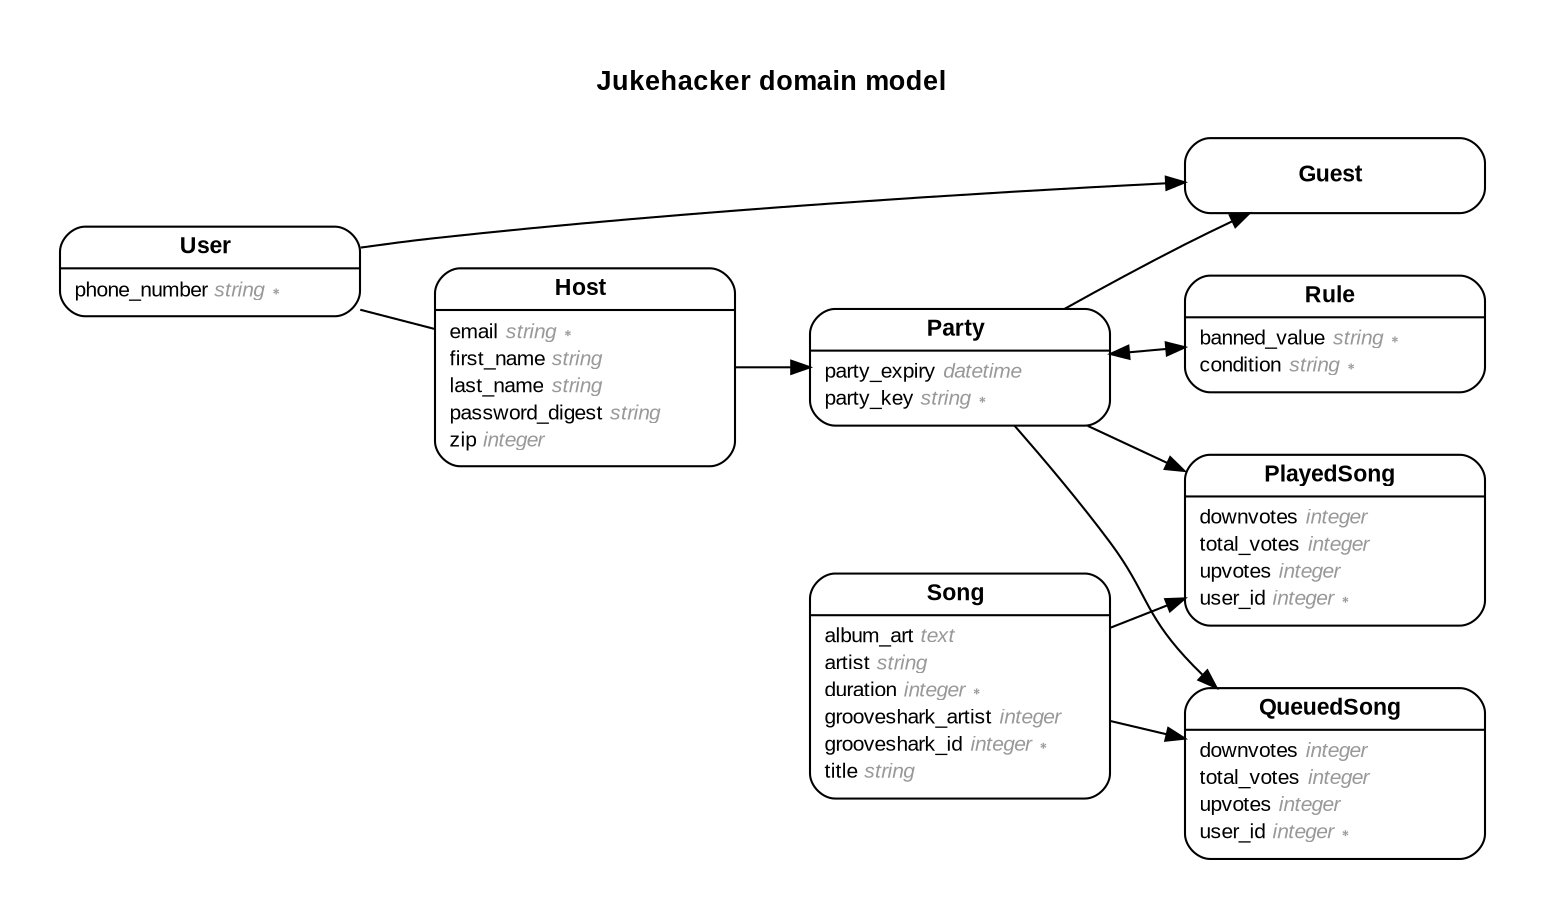 digraph Jukehacker {
rankdir = "LR";
ranksep = "0.5";
nodesep = "0.4";
pad = "0.4,0.4";
margin = "0,0";
concentrate = "true";
labelloc = "t";
fontsize = "13";
fontname = "Arial Bold";
node[ shape  =  "Mrecord" , fontsize  =  "10" , fontname  =  "Arial" , margin  =  "0.07,0.05" , penwidth  =  "1.0"];
edge[ fontname  =  "Arial" , fontsize  =  "7" , dir  =  "both" , arrowsize  =  "0.9" , penwidth  =  "1.0" , labelangle  =  "32" , labeldistance  =  "1.8"];
label = "Jukehacker domain model\n\n";
m_Guest [label = <<table border="0" align="center" cellspacing="0.5" cellpadding="0" width="134">
  <tr><td align="center" valign="bottom" width="130"><font face="Arial Bold" point-size="11">Guest</font></td></tr>
</table>
>];
m_Host [label = <<table border="0" align="center" cellspacing="0.5" cellpadding="0" width="134">
  <tr><td align="center" valign="bottom" width="130"><font face="Arial Bold" point-size="11">Host</font></td></tr>
</table>
|
<table border="0" align="left" cellspacing="2" cellpadding="0" width="134">
  <tr><td align="left" width="130" port="email">email <font face="Arial Italic" color="grey60">string ∗</font></td></tr>
  <tr><td align="left" width="130" port="first_name">first_name <font face="Arial Italic" color="grey60">string</font></td></tr>
  <tr><td align="left" width="130" port="last_name">last_name <font face="Arial Italic" color="grey60">string</font></td></tr>
  <tr><td align="left" width="130" port="password_digest">password_digest <font face="Arial Italic" color="grey60">string</font></td></tr>
  <tr><td align="left" width="130" port="zip">zip <font face="Arial Italic" color="grey60">integer</font></td></tr>
</table>
>];
m_Party [label = <<table border="0" align="center" cellspacing="0.5" cellpadding="0" width="134">
  <tr><td align="center" valign="bottom" width="130"><font face="Arial Bold" point-size="11">Party</font></td></tr>
</table>
|
<table border="0" align="left" cellspacing="2" cellpadding="0" width="134">
  <tr><td align="left" width="130" port="party_expiry">party_expiry <font face="Arial Italic" color="grey60">datetime</font></td></tr>
  <tr><td align="left" width="130" port="party_key">party_key <font face="Arial Italic" color="grey60">string ∗</font></td></tr>
</table>
>];
m_PlayedSong [label = <<table border="0" align="center" cellspacing="0.5" cellpadding="0" width="134">
  <tr><td align="center" valign="bottom" width="130"><font face="Arial Bold" point-size="11">PlayedSong</font></td></tr>
</table>
|
<table border="0" align="left" cellspacing="2" cellpadding="0" width="134">
  <tr><td align="left" width="130" port="downvotes">downvotes <font face="Arial Italic" color="grey60">integer</font></td></tr>
  <tr><td align="left" width="130" port="total_votes">total_votes <font face="Arial Italic" color="grey60">integer</font></td></tr>
  <tr><td align="left" width="130" port="upvotes">upvotes <font face="Arial Italic" color="grey60">integer</font></td></tr>
  <tr><td align="left" width="130" port="user_id">user_id <font face="Arial Italic" color="grey60">integer ∗</font></td></tr>
</table>
>];
m_QueuedSong [label = <<table border="0" align="center" cellspacing="0.5" cellpadding="0" width="134">
  <tr><td align="center" valign="bottom" width="130"><font face="Arial Bold" point-size="11">QueuedSong</font></td></tr>
</table>
|
<table border="0" align="left" cellspacing="2" cellpadding="0" width="134">
  <tr><td align="left" width="130" port="downvotes">downvotes <font face="Arial Italic" color="grey60">integer</font></td></tr>
  <tr><td align="left" width="130" port="total_votes">total_votes <font face="Arial Italic" color="grey60">integer</font></td></tr>
  <tr><td align="left" width="130" port="upvotes">upvotes <font face="Arial Italic" color="grey60">integer</font></td></tr>
  <tr><td align="left" width="130" port="user_id">user_id <font face="Arial Italic" color="grey60">integer ∗</font></td></tr>
</table>
>];
m_Rule [label = <<table border="0" align="center" cellspacing="0.5" cellpadding="0" width="134">
  <tr><td align="center" valign="bottom" width="130"><font face="Arial Bold" point-size="11">Rule</font></td></tr>
</table>
|
<table border="0" align="left" cellspacing="2" cellpadding="0" width="134">
  <tr><td align="left" width="130" port="banned_value">banned_value <font face="Arial Italic" color="grey60">string ∗</font></td></tr>
  <tr><td align="left" width="130" port="condition">condition <font face="Arial Italic" color="grey60">string ∗</font></td></tr>
</table>
>];
m_Song [label = <<table border="0" align="center" cellspacing="0.5" cellpadding="0" width="134">
  <tr><td align="center" valign="bottom" width="130"><font face="Arial Bold" point-size="11">Song</font></td></tr>
</table>
|
<table border="0" align="left" cellspacing="2" cellpadding="0" width="134">
  <tr><td align="left" width="130" port="album_art">album_art <font face="Arial Italic" color="grey60">text</font></td></tr>
  <tr><td align="left" width="130" port="artist">artist <font face="Arial Italic" color="grey60">string</font></td></tr>
  <tr><td align="left" width="130" port="duration">duration <font face="Arial Italic" color="grey60">integer ∗</font></td></tr>
  <tr><td align="left" width="130" port="grooveshark_artist">grooveshark_artist <font face="Arial Italic" color="grey60">integer</font></td></tr>
  <tr><td align="left" width="130" port="grooveshark_id">grooveshark_id <font face="Arial Italic" color="grey60">integer ∗</font></td></tr>
  <tr><td align="left" width="130" port="title">title <font face="Arial Italic" color="grey60">string</font></td></tr>
</table>
>];
m_User [label = <<table border="0" align="center" cellspacing="0.5" cellpadding="0" width="134">
  <tr><td align="center" valign="bottom" width="130"><font face="Arial Bold" point-size="11">User</font></td></tr>
</table>
|
<table border="0" align="left" cellspacing="2" cellpadding="0" width="134">
  <tr><td align="left" width="130" port="phone_number">phone_number <font face="Arial Italic" color="grey60">string ∗</font></td></tr>
</table>
>];
  m_Party -> m_Guest [arrowhead = "normal", arrowtail = "none", weight = "1"];
  m_User -> m_Guest [arrowhead = "normal", arrowtail = "none", weight = "2"];
  m_User -> m_Host [arrowhead = "none", arrowtail = "none", weight = "2"];
  m_Host -> m_Party [arrowhead = "normal", arrowtail = "none", weight = "2"];
  m_Party -> m_Song [style = "dotted", arrowhead = "normal", arrowtail = "none", weight = "1", constraint = "false"];
  m_Party -> m_Song [style = "dotted", arrowhead = "normal", arrowtail = "none", weight = "1", constraint = "false"];
  m_Party -> m_QueuedSong [arrowhead = "normal", arrowtail = "none", weight = "2"];
  m_Party -> m_PlayedSong [arrowhead = "normal", arrowtail = "none", weight = "2"];
  m_Party -> m_Rule [arrowhead = "normal", arrowtail = "normal", weight = "2"];
  m_Song -> m_PlayedSong [arrowhead = "normal", arrowtail = "none", weight = "2"];
  m_Song -> m_QueuedSong [arrowhead = "normal", arrowtail = "none", weight = "2"];
}
